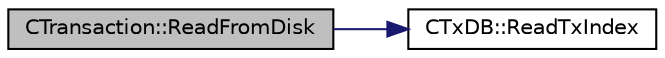 digraph "CTransaction::ReadFromDisk"
{
  edge [fontname="Helvetica",fontsize="10",labelfontname="Helvetica",labelfontsize="10"];
  node [fontname="Helvetica",fontsize="10",shape=record];
  rankdir="LR";
  Node1918 [label="CTransaction::ReadFromDisk",height=0.2,width=0.4,color="black", fillcolor="grey75", style="filled", fontcolor="black"];
  Node1918 -> Node1919 [color="midnightblue",fontsize="10",style="solid",fontname="Helvetica"];
  Node1919 [label="CTxDB::ReadTxIndex",height=0.2,width=0.4,color="black", fillcolor="white", style="filled",URL="$d9/d8d/class_c_tx_d_b.html#a8a138e5dcc3ef98991abaa16eaa8ddeb"];
}
